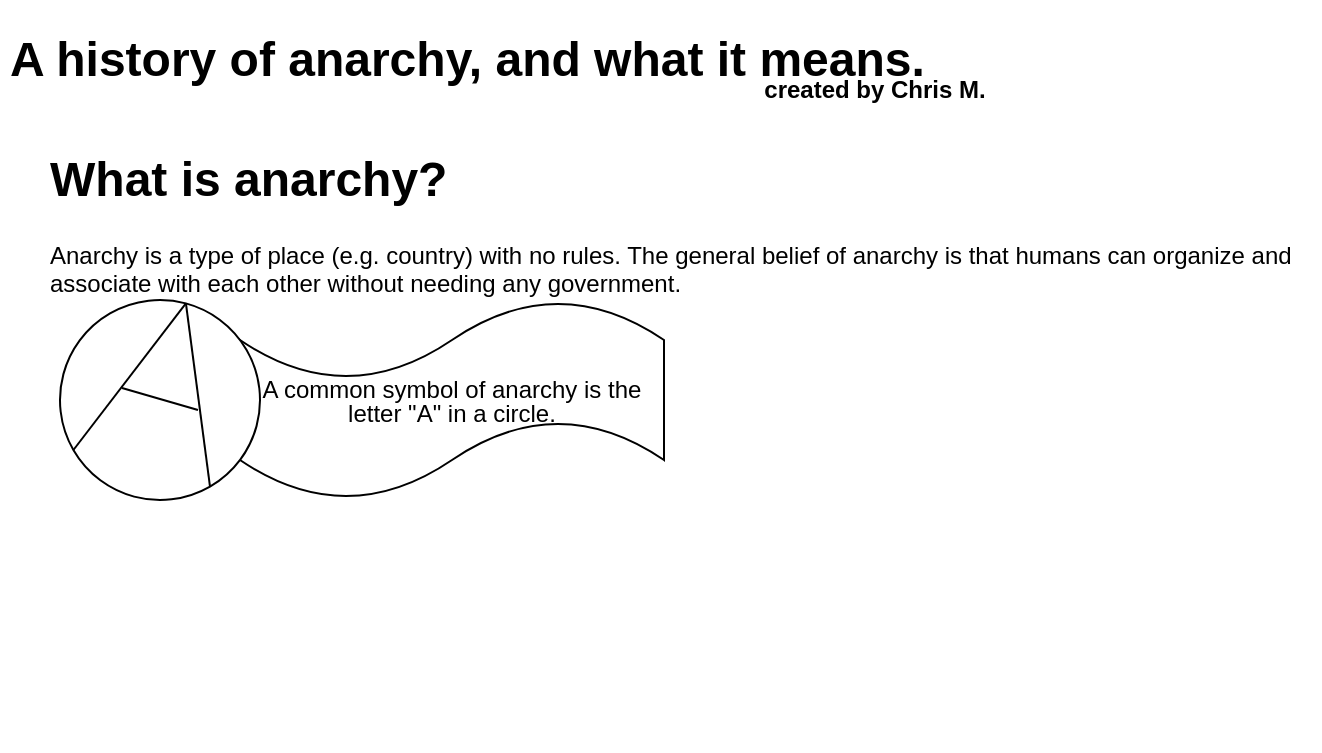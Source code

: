 <mxfile version="18.0.2" type="github">
  <diagram id="Wr9ieiFXXgjbIbM-0Co7" name="Page-1">
    <mxGraphModel dx="881" dy="521" grid="1" gridSize="10" guides="1" tooltips="1" connect="1" arrows="1" fold="1" page="1" pageScale="1" pageWidth="850" pageHeight="1100" math="0" shadow="0">
      <root>
        <mxCell id="0" />
        <mxCell id="1" parent="0" />
        <mxCell id="JPoifFXFvs0oPWxvo5Is-1" value="&lt;h1&gt;A history of anarchy, and what it means.&lt;/h1&gt;" style="text;html=1;strokeColor=none;fillColor=none;spacing=5;spacingTop=-20;whiteSpace=wrap;overflow=hidden;rounded=0;" parent="1" vertex="1">
          <mxGeometry x="20" y="20" width="500" height="120" as="geometry" />
        </mxCell>
        <mxCell id="JPoifFXFvs0oPWxvo5Is-2" value="&lt;b&gt;created by Chris M.&lt;/b&gt;" style="text;html=1;strokeColor=none;fillColor=none;align=center;verticalAlign=middle;whiteSpace=wrap;rounded=0;" parent="1" vertex="1">
          <mxGeometry x="380" y="40" width="155" height="30" as="geometry" />
        </mxCell>
        <mxCell id="DWfOjffaAkUqYP_U8kg8-1" value="&lt;h1&gt;What is anarchy?&lt;/h1&gt;&lt;div&gt;Anarchy is a type of place (e.g. country) with no rules. The general belief of anarchy is that humans can organize and associate with each other without needing any government.&lt;/div&gt;" style="text;html=1;strokeColor=none;fillColor=none;spacing=5;spacingTop=-20;whiteSpace=wrap;overflow=hidden;rounded=0;" vertex="1" parent="1">
          <mxGeometry x="40" y="80" width="640" height="120" as="geometry" />
        </mxCell>
        <mxCell id="DWfOjffaAkUqYP_U8kg8-6" value="" style="group;rotation=30;direction=south;" vertex="1" connectable="0" parent="1">
          <mxGeometry x="50" y="160" width="230" height="180" as="geometry" />
        </mxCell>
        <mxCell id="DWfOjffaAkUqYP_U8kg8-7" value="" style="group;rotation=18;" vertex="1" connectable="0" parent="DWfOjffaAkUqYP_U8kg8-6">
          <mxGeometry width="230" height="180" as="geometry" />
        </mxCell>
        <mxCell id="DWfOjffaAkUqYP_U8kg8-8" value="&lt;p style=&quot;line-height: 1;&quot;&gt;A common symbol of anarchy is the letter &quot;A&quot; in a circle.&lt;/p&gt;" style="shape=tape;html=1;size=0.4;spacing=4;textDirection=ltr;whiteSpace=wrap;horizontal=1;" vertex="1" parent="DWfOjffaAkUqYP_U8kg8-7">
          <mxGeometry x="90" width="212" height="100" as="geometry" />
        </mxCell>
        <mxCell id="DWfOjffaAkUqYP_U8kg8-2" value="" style="ellipse;whiteSpace=wrap;html=1;aspect=fixed;rotation=15;" vertex="1" parent="DWfOjffaAkUqYP_U8kg8-7">
          <mxGeometry width="100" height="100" as="geometry" />
        </mxCell>
        <mxCell id="DWfOjffaAkUqYP_U8kg8-3" value="" style="endArrow=none;html=1;rounded=0;exitX=0;exitY=1;exitDx=0;exitDy=0;entryX=0.5;entryY=0;entryDx=0;entryDy=0;" edge="1" parent="DWfOjffaAkUqYP_U8kg8-7" source="DWfOjffaAkUqYP_U8kg8-2" target="DWfOjffaAkUqYP_U8kg8-2">
          <mxGeometry width="50" height="50" relative="1" as="geometry">
            <mxPoint x="-8" y="76" as="sourcePoint" />
            <mxPoint x="52" y="40" as="targetPoint" />
          </mxGeometry>
        </mxCell>
        <mxCell id="DWfOjffaAkUqYP_U8kg8-4" value="" style="endArrow=none;html=1;rounded=0;exitX=1;exitY=1;exitDx=0;exitDy=0;" edge="1" parent="DWfOjffaAkUqYP_U8kg8-7" source="DWfOjffaAkUqYP_U8kg8-2">
          <mxGeometry width="50" height="50" relative="1" as="geometry">
            <mxPoint x="14" y="87" as="sourcePoint" />
            <mxPoint x="63" y="2" as="targetPoint" />
          </mxGeometry>
        </mxCell>
        <mxCell id="DWfOjffaAkUqYP_U8kg8-5" value="" style="endArrow=none;html=1;rounded=0;" edge="1" parent="DWfOjffaAkUqYP_U8kg8-7">
          <mxGeometry width="50" height="50" relative="1" as="geometry">
            <mxPoint x="69" y="55" as="sourcePoint" />
            <mxPoint x="31" y="44" as="targetPoint" />
          </mxGeometry>
        </mxCell>
      </root>
    </mxGraphModel>
  </diagram>
</mxfile>
